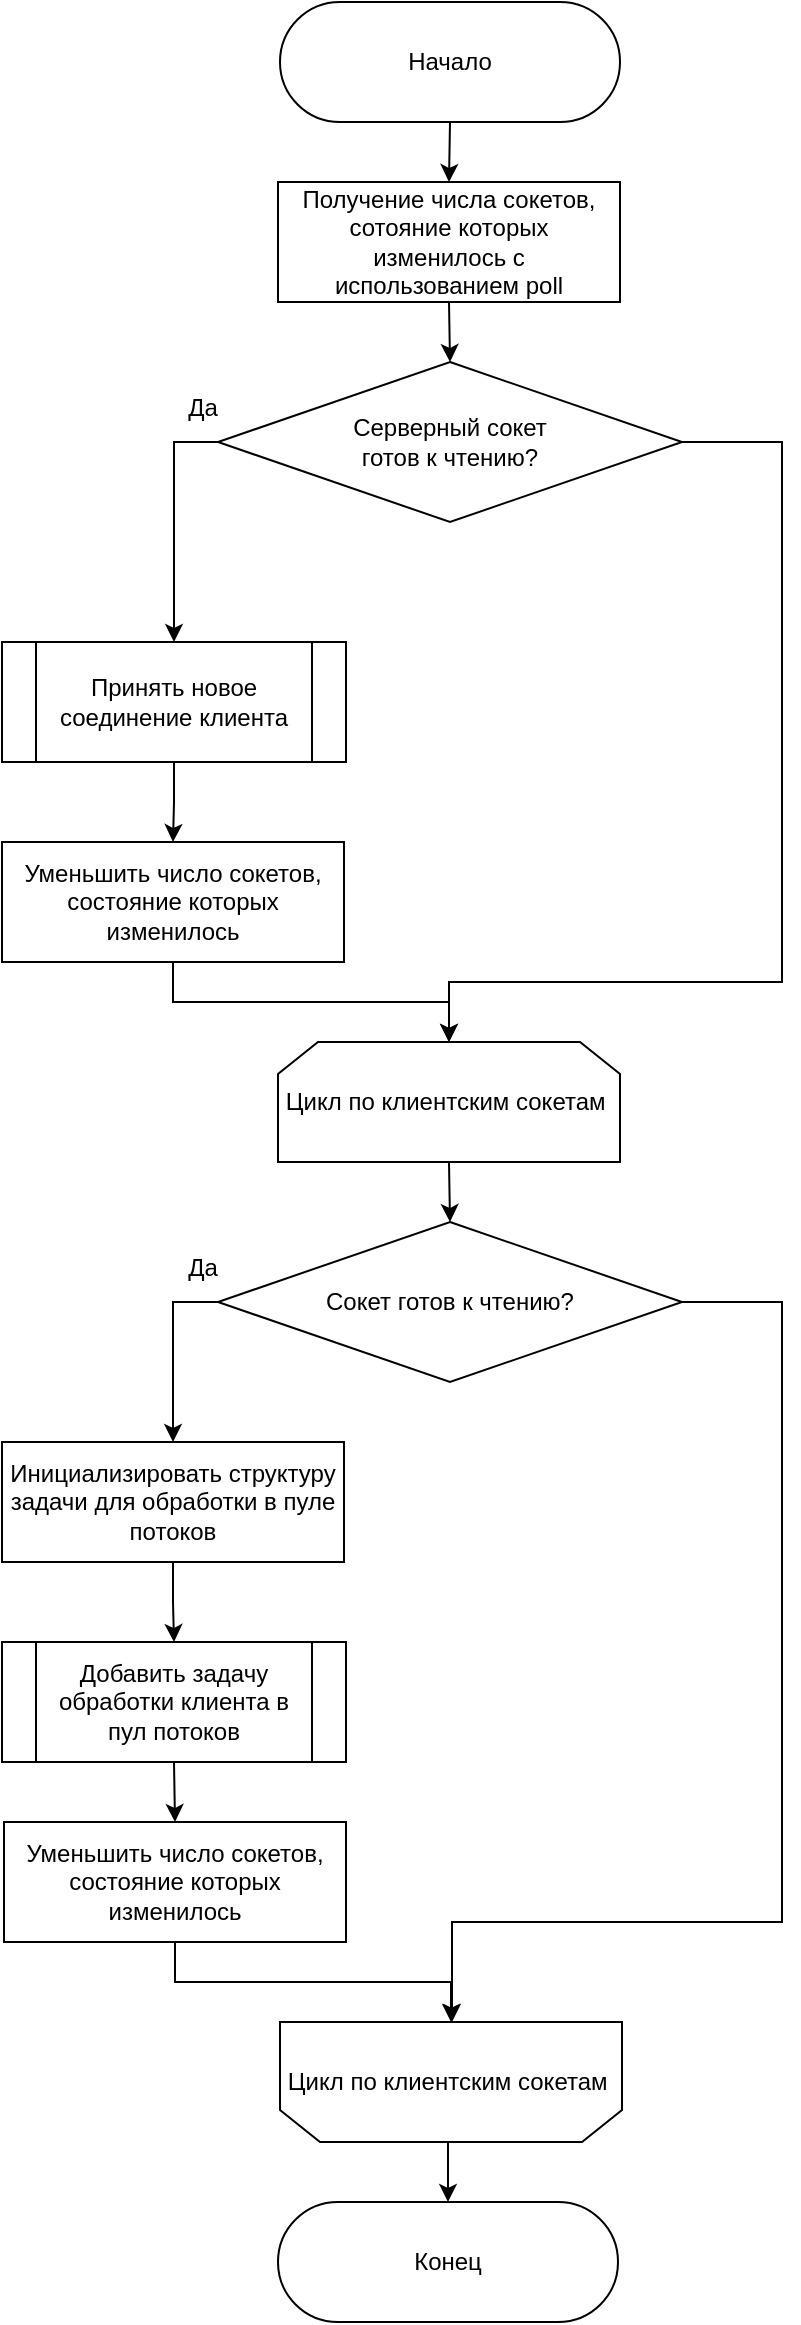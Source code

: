 <mxfile version="22.0.3" type="device">
  <diagram name="Page-1" id="P1smVf8LNYwo1xxgSmAc">
    <mxGraphModel dx="1036" dy="756" grid="1" gridSize="10" guides="1" tooltips="1" connect="1" arrows="1" fold="1" page="1" pageScale="1" pageWidth="827" pageHeight="1169" math="0" shadow="0">
      <root>
        <mxCell id="0" />
        <mxCell id="1" parent="0" />
        <mxCell id="debPvKejbGicWEP71l3N-11" style="edgeStyle=orthogonalEdgeStyle;rounded=0;orthogonalLoop=1;jettySize=auto;html=1;exitX=0.5;exitY=1;exitDx=0;exitDy=0;entryX=0.5;entryY=0;entryDx=0;entryDy=0;" edge="1" parent="1" source="debPvKejbGicWEP71l3N-2" target="debPvKejbGicWEP71l3N-4">
          <mxGeometry relative="1" as="geometry" />
        </mxCell>
        <mxCell id="debPvKejbGicWEP71l3N-2" value="Начало" style="rounded=1;whiteSpace=wrap;html=1;absoluteArcSize=1;arcSize=200;" vertex="1" parent="1">
          <mxGeometry x="329" width="170" height="60" as="geometry" />
        </mxCell>
        <mxCell id="debPvKejbGicWEP71l3N-22" style="edgeStyle=orthogonalEdgeStyle;rounded=0;orthogonalLoop=1;jettySize=auto;html=1;exitX=0.5;exitY=1;exitDx=0;exitDy=0;entryX=0.5;entryY=0;entryDx=0;entryDy=0;" edge="1" parent="1" source="debPvKejbGicWEP71l3N-3" target="debPvKejbGicWEP71l3N-14">
          <mxGeometry relative="1" as="geometry" />
        </mxCell>
        <mxCell id="debPvKejbGicWEP71l3N-3" value="Цикл по клиентским сокетам&amp;nbsp;" style="shape=loopLimit;whiteSpace=wrap;html=1;" vertex="1" parent="1">
          <mxGeometry x="328" y="520" width="171" height="60" as="geometry" />
        </mxCell>
        <mxCell id="debPvKejbGicWEP71l3N-12" style="edgeStyle=orthogonalEdgeStyle;rounded=0;orthogonalLoop=1;jettySize=auto;html=1;exitX=0.5;exitY=1;exitDx=0;exitDy=0;entryX=0.5;entryY=0;entryDx=0;entryDy=0;" edge="1" parent="1" source="debPvKejbGicWEP71l3N-4" target="debPvKejbGicWEP71l3N-5">
          <mxGeometry relative="1" as="geometry" />
        </mxCell>
        <mxCell id="debPvKejbGicWEP71l3N-4" value="Получение числа сокетов, сотояние которых изменилось с использованием poll" style="rounded=0;whiteSpace=wrap;html=1;" vertex="1" parent="1">
          <mxGeometry x="328" y="90" width="171" height="60" as="geometry" />
        </mxCell>
        <mxCell id="debPvKejbGicWEP71l3N-8" style="edgeStyle=orthogonalEdgeStyle;rounded=0;orthogonalLoop=1;jettySize=auto;html=1;exitX=0;exitY=0.5;exitDx=0;exitDy=0;" edge="1" parent="1" source="debPvKejbGicWEP71l3N-5" target="debPvKejbGicWEP71l3N-6">
          <mxGeometry relative="1" as="geometry" />
        </mxCell>
        <mxCell id="debPvKejbGicWEP71l3N-13" style="edgeStyle=orthogonalEdgeStyle;rounded=0;orthogonalLoop=1;jettySize=auto;html=1;exitX=1;exitY=0.5;exitDx=0;exitDy=0;entryX=0.5;entryY=0;entryDx=0;entryDy=0;" edge="1" parent="1" source="debPvKejbGicWEP71l3N-5" target="debPvKejbGicWEP71l3N-3">
          <mxGeometry relative="1" as="geometry">
            <Array as="points">
              <mxPoint x="580" y="220" />
              <mxPoint x="580" y="490" />
              <mxPoint x="414" y="490" />
            </Array>
          </mxGeometry>
        </mxCell>
        <mxCell id="debPvKejbGicWEP71l3N-5" value="Серверный сокет&lt;br&gt;готов к чтению?" style="rhombus;whiteSpace=wrap;html=1;" vertex="1" parent="1">
          <mxGeometry x="298" y="180" width="232" height="80" as="geometry" />
        </mxCell>
        <mxCell id="debPvKejbGicWEP71l3N-9" style="edgeStyle=orthogonalEdgeStyle;rounded=0;orthogonalLoop=1;jettySize=auto;html=1;exitX=0.5;exitY=1;exitDx=0;exitDy=0;entryX=0.5;entryY=0;entryDx=0;entryDy=0;" edge="1" parent="1" source="debPvKejbGicWEP71l3N-6" target="debPvKejbGicWEP71l3N-7">
          <mxGeometry relative="1" as="geometry" />
        </mxCell>
        <mxCell id="debPvKejbGicWEP71l3N-6" value="Принять новое соединение клиента" style="shape=process;whiteSpace=wrap;html=1;backgroundOutline=1;" vertex="1" parent="1">
          <mxGeometry x="190" y="320" width="172" height="60" as="geometry" />
        </mxCell>
        <mxCell id="debPvKejbGicWEP71l3N-10" style="edgeStyle=orthogonalEdgeStyle;rounded=0;orthogonalLoop=1;jettySize=auto;html=1;exitX=0.5;exitY=1;exitDx=0;exitDy=0;entryX=0.5;entryY=0;entryDx=0;entryDy=0;" edge="1" parent="1" source="debPvKejbGicWEP71l3N-7" target="debPvKejbGicWEP71l3N-3">
          <mxGeometry relative="1" as="geometry" />
        </mxCell>
        <mxCell id="debPvKejbGicWEP71l3N-7" value="Уменьшить число сокетов, состояние которых изменилось" style="rounded=0;whiteSpace=wrap;html=1;" vertex="1" parent="1">
          <mxGeometry x="190" y="420" width="171" height="60" as="geometry" />
        </mxCell>
        <mxCell id="debPvKejbGicWEP71l3N-27" style="edgeStyle=orthogonalEdgeStyle;rounded=0;orthogonalLoop=1;jettySize=auto;html=1;exitX=0;exitY=0.5;exitDx=0;exitDy=0;entryX=0.5;entryY=0;entryDx=0;entryDy=0;" edge="1" parent="1" source="debPvKejbGicWEP71l3N-14" target="debPvKejbGicWEP71l3N-19">
          <mxGeometry relative="1" as="geometry" />
        </mxCell>
        <mxCell id="debPvKejbGicWEP71l3N-28" style="edgeStyle=orthogonalEdgeStyle;rounded=0;orthogonalLoop=1;jettySize=auto;html=1;exitX=1;exitY=0.5;exitDx=0;exitDy=0;" edge="1" parent="1" source="debPvKejbGicWEP71l3N-14" target="debPvKejbGicWEP71l3N-17">
          <mxGeometry relative="1" as="geometry">
            <Array as="points">
              <mxPoint x="580" y="650" />
              <mxPoint x="580" y="960" />
              <mxPoint x="415" y="960" />
            </Array>
          </mxGeometry>
        </mxCell>
        <mxCell id="debPvKejbGicWEP71l3N-14" value="Сокет готов к чтению?" style="rhombus;whiteSpace=wrap;html=1;" vertex="1" parent="1">
          <mxGeometry x="298" y="610" width="232" height="80" as="geometry" />
        </mxCell>
        <mxCell id="debPvKejbGicWEP71l3N-25" style="edgeStyle=orthogonalEdgeStyle;rounded=0;orthogonalLoop=1;jettySize=auto;html=1;exitX=0.5;exitY=1;exitDx=0;exitDy=0;entryX=0.5;entryY=0;entryDx=0;entryDy=0;" edge="1" parent="1" source="debPvKejbGicWEP71l3N-15" target="debPvKejbGicWEP71l3N-20">
          <mxGeometry relative="1" as="geometry" />
        </mxCell>
        <mxCell id="debPvKejbGicWEP71l3N-15" value="Добавить задачу обработки клиента в пул потоков" style="shape=process;whiteSpace=wrap;html=1;backgroundOutline=1;" vertex="1" parent="1">
          <mxGeometry x="190" y="820" width="172" height="60" as="geometry" />
        </mxCell>
        <mxCell id="debPvKejbGicWEP71l3N-29" style="edgeStyle=orthogonalEdgeStyle;rounded=0;orthogonalLoop=1;jettySize=auto;html=1;exitX=0.5;exitY=0;exitDx=0;exitDy=0;entryX=0.5;entryY=0;entryDx=0;entryDy=0;" edge="1" parent="1" source="debPvKejbGicWEP71l3N-17" target="debPvKejbGicWEP71l3N-21">
          <mxGeometry relative="1" as="geometry" />
        </mxCell>
        <mxCell id="debPvKejbGicWEP71l3N-17" value="Цикл по клиентским сокетам&amp;nbsp;" style="shape=loopLimit;whiteSpace=wrap;html=1;direction=west;" vertex="1" parent="1">
          <mxGeometry x="329" y="1010" width="171" height="60" as="geometry" />
        </mxCell>
        <mxCell id="debPvKejbGicWEP71l3N-24" style="edgeStyle=orthogonalEdgeStyle;rounded=0;orthogonalLoop=1;jettySize=auto;html=1;exitX=0.5;exitY=1;exitDx=0;exitDy=0;entryX=0.5;entryY=0;entryDx=0;entryDy=0;" edge="1" parent="1" source="debPvKejbGicWEP71l3N-19" target="debPvKejbGicWEP71l3N-15">
          <mxGeometry relative="1" as="geometry" />
        </mxCell>
        <mxCell id="debPvKejbGicWEP71l3N-19" value="Инициализировать структуру задачи для обработки в пуле потоков" style="rounded=0;whiteSpace=wrap;html=1;" vertex="1" parent="1">
          <mxGeometry x="190" y="720" width="171" height="60" as="geometry" />
        </mxCell>
        <mxCell id="debPvKejbGicWEP71l3N-26" style="edgeStyle=orthogonalEdgeStyle;rounded=0;orthogonalLoop=1;jettySize=auto;html=1;exitX=0.5;exitY=1;exitDx=0;exitDy=0;entryX=0.5;entryY=1;entryDx=0;entryDy=0;" edge="1" parent="1" source="debPvKejbGicWEP71l3N-20" target="debPvKejbGicWEP71l3N-17">
          <mxGeometry relative="1" as="geometry" />
        </mxCell>
        <mxCell id="debPvKejbGicWEP71l3N-20" value="Уменьшить число сокетов, состояние которых изменилось" style="rounded=0;whiteSpace=wrap;html=1;" vertex="1" parent="1">
          <mxGeometry x="191" y="910" width="171" height="60" as="geometry" />
        </mxCell>
        <mxCell id="debPvKejbGicWEP71l3N-21" value="Конец" style="rounded=1;whiteSpace=wrap;html=1;absoluteArcSize=1;arcSize=170;" vertex="1" parent="1">
          <mxGeometry x="328" y="1100" width="170" height="60" as="geometry" />
        </mxCell>
        <mxCell id="debPvKejbGicWEP71l3N-30" value="Да" style="text;html=1;align=center;verticalAlign=middle;resizable=0;points=[];autosize=1;strokeColor=none;fillColor=none;" vertex="1" parent="1">
          <mxGeometry x="270" y="188" width="40" height="30" as="geometry" />
        </mxCell>
        <mxCell id="debPvKejbGicWEP71l3N-31" value="Да" style="text;html=1;align=center;verticalAlign=middle;resizable=0;points=[];autosize=1;strokeColor=none;fillColor=none;" vertex="1" parent="1">
          <mxGeometry x="270" y="618" width="40" height="30" as="geometry" />
        </mxCell>
      </root>
    </mxGraphModel>
  </diagram>
</mxfile>
